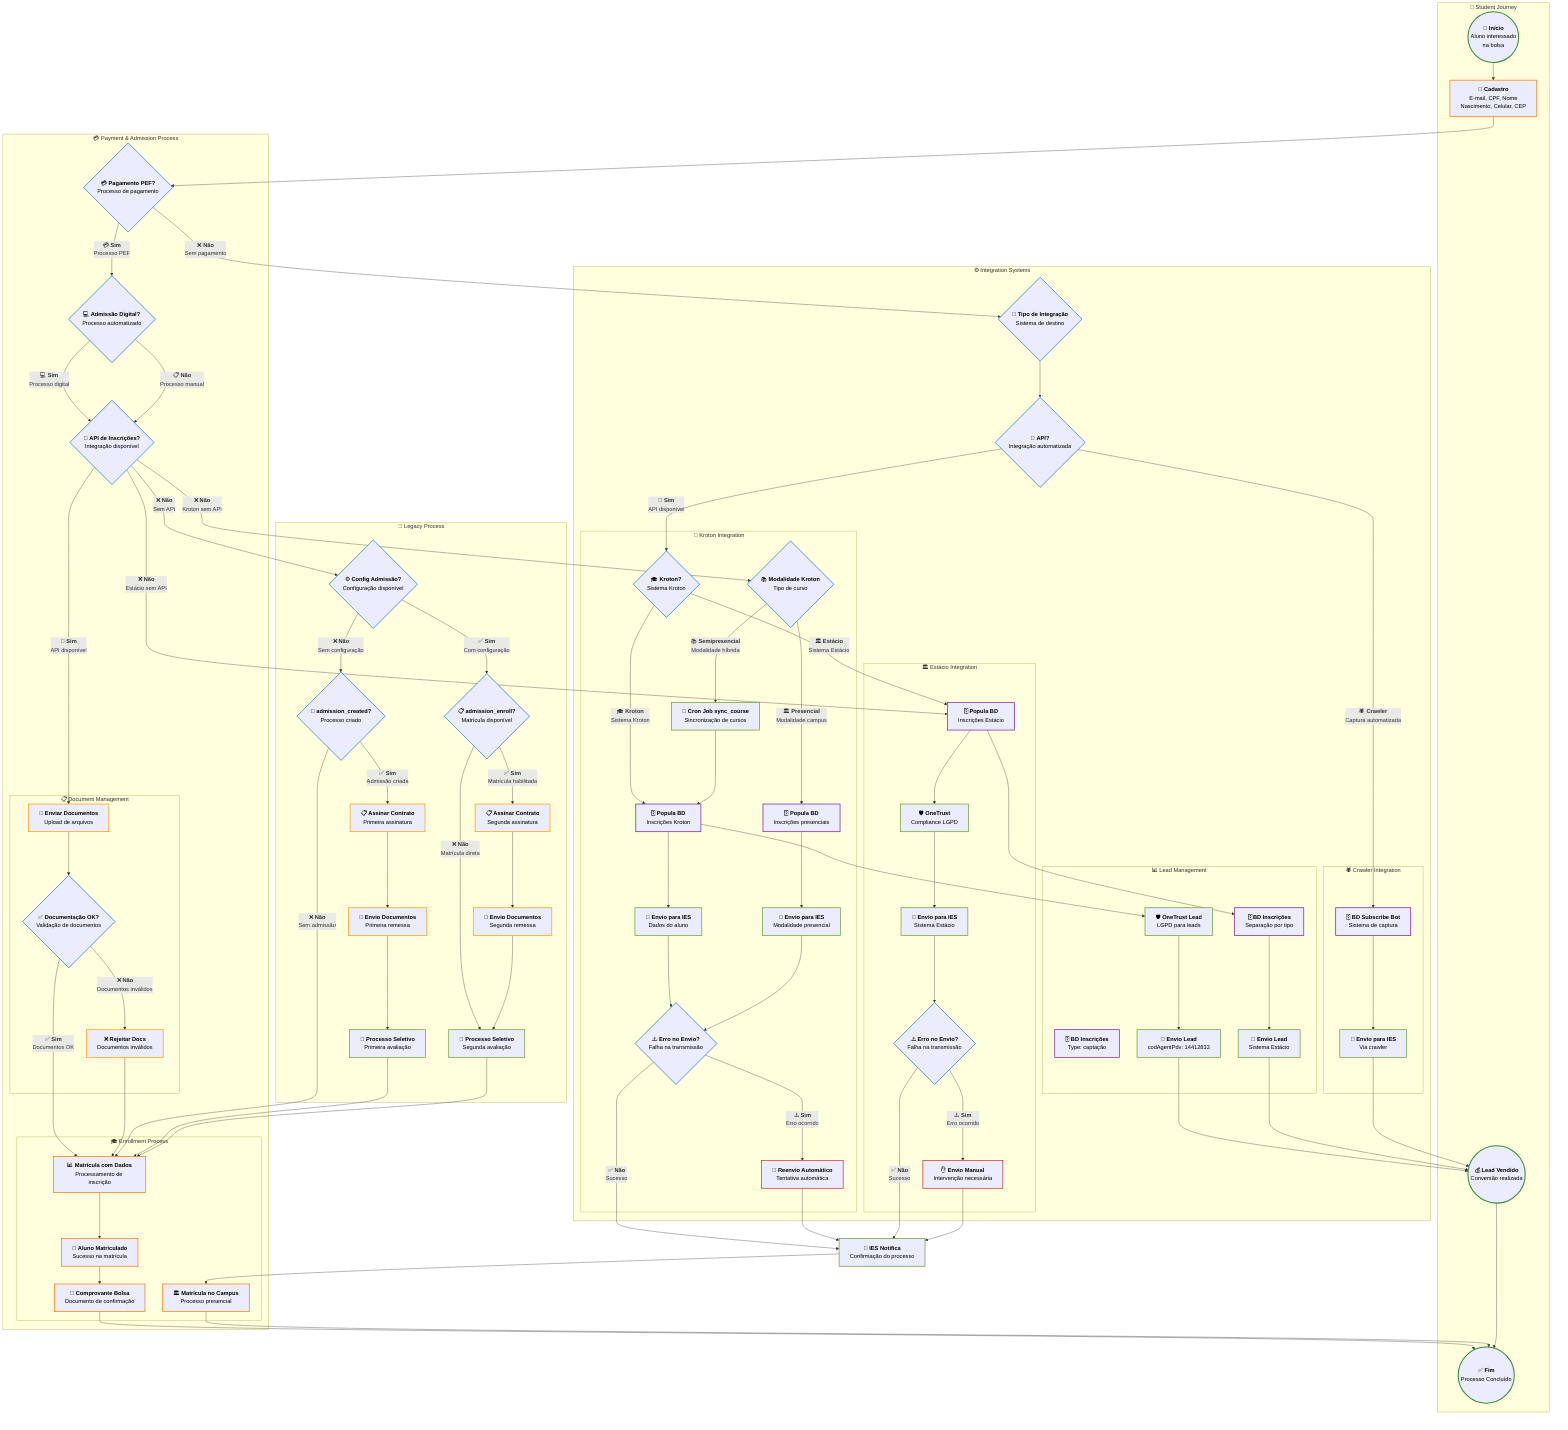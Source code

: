 flowchart TD
    %% Enhanced Enrollment Flow with Pastel Colors, Emoticons & Subgraphs
    
    subgraph SG1 ["🎯 Student Journey"]
        INICIO(("`🚀 **Início**
        Aluno interessado
        na bolsa`"))
        CADASTRO["`📝 **Cadastro**
        E-mail, CPF, Nome
        Nascimento, Celular, CEP`"]
        FIM(("`✅ **Fim**
        Processo Concluído`"))
        LEAD_SOLD(("`💰 **Lead Vendido**
        Conversão realizada`"))
    end
    
    subgraph SG2 ["💳 Payment & Admission Process"]
        PAYMENT_CHECK{"`💳 **Pagamento PEF?**
        Processo de pagamento`"}
        DIGITAL_ADMISSION{"`💻 **Admissão Digital?**
        Processo automatizado`"}
        API_CHECK{"`🔌 **API de Inscrições?**
        Integração disponível`"}
        
        subgraph SG3 ["📋 Document Management"]
            SEND_DOCS["`📄 **Enviar Documentos**
            Upload de arquivos`"]
            DOC_CHECK{"`✅ **Documentação OK?**
            Validação de documentos`"}
            REJECT_DOCS["`❌ **Rejeitar Docs**
            Documentos inválidos`"]
        end
        
        subgraph SG4 ["🎓 Enrollment Process"]
            ENROLL_DATA["`📊 **Matrícula com Dados**
            Processamento de inscrição`"]
            STUDENT_ENROLLED["`🎉 **Aluno Matriculado**
            Sucesso na matrícula`"]
            VOUCHER["`🎫 **Comprovante Bolsa**
            Documento de confirmação`"]
            CAMPUS_ENROLL["`🏛️ **Matrícula no Campus**
            Processo presencial`"]
        end
    end
    
    subgraph SG5 ["⚙️ Integration Systems"]
        INTEGRATION_TYPE{"`🔧 **Tipo de Integração**
        Sistema de destino`"}
        API_INTEGRATION{"`🔌 **API?**
        Integração automatizada`"}
        
        subgraph SG6 ["🔄 Kroton Integration"]
            KROTON_CHECK{"`🎓 **Kroton?**
            Sistema Kroton`"}
            KROTON_MODE{"`📚 **Modalidade Kroton**
            Tipo de curso`"}
            
            SYNC_COURSE["`🔄 **Cron Job sync_course**
            Sincronização de cursos`"]
            KROTON_BD_1["`🗄️ **Popula BD**
            Inscrições Kroton`"]
            KROTON_SEND_1["`📡 **Envio para IES**
            Dados do aluno`"]
            KROTON_ERROR_1{"`⚠️ **Erro no Envio?**
            Falha na transmissão`"}
            KROTON_RETRY["`🔄 **Reenvio Automático**
            Tentativa automática`"]
            
            KROTON_BD_2["`🗄️ **Popula BD**
            Inscrições presenciais`"]
            KROTON_SEND_2["`📡 **Envio para IES**
            Modalidade presencial`"]
        end
        
        subgraph SG7 ["🏛️ Estácio Integration"]
            ESTACIO_BD["`🗄️ **Popula BD**
            Inscrições Estácio`"]
            ONETRUST["`🛡️ **OneTrust**
            Compliance LGPD`"]
            ESTACIO_SEND["`📡 **Envio para IES**
            Sistema Estácio`"]
            ESTACIO_ERROR{"`⚠️ **Erro no Envio?**
            Falha na transmissão`"}
            MANUAL_SEND["`✋ **Envio Manual**
            Intervenção necessária`"]
        end
        
        subgraph SG8 ["🕷️ Crawler Integration"]
            CRAWLER_BD["`🗄️ **BD Subscribe Bot**
            Sistema de captura`"]
            CRAWLER_SEND["`📡 **Envio para IES**
            Via crawler`"]
        end
        
        subgraph SG9 ["📊 Lead Management"]
            LEAD_BD_KROTON["`🗄️ **BD Inscrições**
            Type: captação`"]
            LEAD_ONETRUST["`🛡️ **OneTrust Lead**
            LGPD para leads`"]
            LEAD_SEND_KROTON["`📡 **Envio Lead**
            codAgentPdv: 14412833`"]
            
            LEAD_BD_ESTACIO["`🗄️ **BD Inscrições**
            Separação por tipo`"]
            LEAD_SEND_ESTACIO["`📡 **Envio Lead**
            Sistema Estácio`"]
        end
    end
    
    subgraph SG10 ["🔧 Legacy Process"]
        CONFIG_CHECK{"`⚙️ **Config Admissão?**
        Configuração disponível`"}
        ADMISSION_CHECK{"`🎯 **admission_created?**
        Processo criado`"}
        ENROLL_CHECK{"`📋 **admission_enroll?**
        Matrícula disponível`"}
        
        CONTRACT_1["`📋 **Assinar Contrato**
        Primeira assinatura`"]
        SEND_DOCS_1["`📄 **Envio Documentos**
        Primeira remessa`"]
        SELECTIVE_1["`🎯 **Processo Seletivo**
        Primeira avaliação`"]
        
        CONTRACT_2["`📋 **Assinar Contrato**
        Segunda assinatura`"]
        SEND_DOCS_2["`📄 **Envio Documentos**
        Segunda remessa`"]
        SELECTIVE_2["`🎯 **Processo Seletivo**
        Segunda avaliação`"]
    end
    
    %% Main Flow
    INICIO --> CADASTRO
    CADASTRO --> PAYMENT_CHECK
    
    %% Payment Flow
    PAYMENT_CHECK -->|"`💳 **Sim**
    Processo PEF`"| DIGITAL_ADMISSION
    PAYMENT_CHECK -->|"`❌ **Não**
    Sem pagamento`"| INTEGRATION_TYPE
    
    %% Digital Admission Flow
    DIGITAL_ADMISSION -->|"`💻 **Sim**
    Processo digital`"| API_CHECK
    DIGITAL_ADMISSION -->|"`📋 **Não**
    Processo manual`"| API_CHECK
    
    API_CHECK -->|"`🔌 **Sim**
    API disponível`"| SEND_DOCS
    API_CHECK -->|"`❌ **Não**
    Sem API`"| CONFIG_CHECK
    
    %% Document Management Flow
    SEND_DOCS --> DOC_CHECK
    DOC_CHECK -->|"`✅ **Sim**
    Documentos OK`"| ENROLL_DATA
    DOC_CHECK -->|"`❌ **Não**
    Documentos inválidos`"| REJECT_DOCS
    REJECT_DOCS --> ENROLL_DATA
    
    %% Enrollment Flow
    ENROLL_DATA --> STUDENT_ENROLLED
    STUDENT_ENROLLED --> VOUCHER
    VOUCHER --> FIM
    
    %% Legacy Configuration Flow
    CONFIG_CHECK -->|"`❌ **Não**
    Sem configuração`"| ADMISSION_CHECK
    CONFIG_CHECK -->|"`✅ **Sim**
    Com configuração`"| ENROLL_CHECK
    
    ADMISSION_CHECK -->|"`✅ **Sim**
    Admissão criada`"| CONTRACT_1
    ADMISSION_CHECK -->|"`❌ **Não**
    Sem admissão`"| ENROLL_DATA
    
    CONTRACT_1 --> SEND_DOCS_1
    SEND_DOCS_1 --> SELECTIVE_1
    SELECTIVE_1 --> ENROLL_DATA
    
    ENROLL_CHECK -->|"`✅ **Sim**
    Matrícula habilitada`"| CONTRACT_2
    ENROLL_CHECK -->|"`❌ **Não**
    Matrícula direta`"| SELECTIVE_2
    
    CONTRACT_2 --> SEND_DOCS_2
    SEND_DOCS_2 --> SELECTIVE_2
    SELECTIVE_2 --> ENROLL_DATA
    
    %% Integration Flow
    INTEGRATION_TYPE --> API_INTEGRATION
    API_INTEGRATION -->|"`🔌 **Sim**
    API disponível`"| KROTON_CHECK
    API_INTEGRATION -->|"`🕷️ **Crawler**
    Captura automatizada`"| CRAWLER_BD
    
    %% Kroton Integration Flow
    KROTON_CHECK -->|"`🎓 **Kroton**
    Sistema Kroton`"| KROTON_BD_1
    KROTON_CHECK -->|"`🏛️ **Estácio**
    Sistema Estácio`"| ESTACIO_BD
    
    KROTON_BD_1 --> LEAD_ONETRUST
    LEAD_ONETRUST --> LEAD_SEND_KROTON
    LEAD_SEND_KROTON --> LEAD_SOLD
    
    ESTACIO_BD --> LEAD_BD_ESTACIO
    LEAD_BD_ESTACIO --> LEAD_SEND_ESTACIO
    LEAD_SEND_ESTACIO --> LEAD_SOLD
    
    %% Crawler Flow
    CRAWLER_BD --> CRAWLER_SEND
    CRAWLER_SEND --> LEAD_SOLD
    
    %% Legacy Kroton Flow for non-API
    API_CHECK -->|"`❌ **Não**
    Kroton sem API`"| KROTON_MODE
    KROTON_MODE -->|"`📚 **Semipresencial**
    Modalidade híbrida`"| SYNC_COURSE
    KROTON_MODE -->|"`🏛️ **Presencial**
    Modalidade campus`"| KROTON_BD_2
    
    SYNC_COURSE --> KROTON_BD_1
    KROTON_BD_1 --> KROTON_SEND_1
    KROTON_SEND_1 --> KROTON_ERROR_1
    KROTON_ERROR_1 -->|"`✅ **Não**
    Sucesso`"| IES_NOTIFICATION
    KROTON_ERROR_1 -->|"`⚠️ **Sim**
    Erro ocorrido`"| KROTON_RETRY
    KROTON_RETRY --> IES_NOTIFICATION
    
    KROTON_BD_2 --> KROTON_SEND_2
    KROTON_SEND_2 --> KROTON_ERROR_1
    
    %% Estácio Flow for non-API
    API_CHECK -->|"`❌ **Não**
    Estácio sem API`"| ESTACIO_BD
    ESTACIO_BD --> ONETRUST
    ONETRUST --> ESTACIO_SEND
    ESTACIO_SEND --> ESTACIO_ERROR
    ESTACIO_ERROR -->|"`✅ **Não**
    Sucesso`"| IES_NOTIFICATION
    ESTACIO_ERROR -->|"`⚠️ **Sim**
    Erro ocorrido`"| MANUAL_SEND
    MANUAL_SEND --> IES_NOTIFICATION
    
    %% Final notification
    IES_NOTIFICATION["`📢 **IES Notifica**
    Confirmação do processo`"]
    IES_NOTIFICATION --> CAMPUS_ENROLL
    CAMPUS_ENROLL --> FIM
    
    %% Final Lead Flow
    LEAD_SOLD --> FIM
    
    %% Styling with borders only - no background fills
    classDef startEndNodes stroke:#388E3C,stroke-width:3px,color:#000
    classDef processNodes stroke:#F57C00,stroke-width:2px,color:#000
    classDef decisionNodes stroke:#1976D2,stroke-width:2px,color:#000
    classDef integrationNodes stroke:#7B1FA2,stroke-width:2px,color:#000
    classDef documentNodes stroke:#FFA000,stroke-width:2px,color:#000
    classDef errorNodes stroke:#D32F2F,stroke-width:2px,color:#000
    classDef systemNodes stroke:#689F38,stroke-width:2px,color:#000
    
    class INICIO,FIM,LEAD_SOLD startEndNodes
    class CADASTRO,ENROLL_DATA,STUDENT_ENROLLED,VOUCHER,CAMPUS_ENROLL processNodes
    class PAYMENT_CHECK,DIGITAL_ADMISSION,API_CHECK,DOC_CHECK,CONFIG_CHECK,ADMISSION_CHECK,ENROLL_CHECK,INTEGRATION_TYPE,API_INTEGRATION,KROTON_CHECK,KROTON_MODE,KROTON_ERROR_1,ESTACIO_ERROR decisionNodes
    class KROTON_BD_1,KROTON_BD_2,ESTACIO_BD,CRAWLER_BD,LEAD_BD_KROTON,LEAD_BD_ESTACIO integrationNodes
    class SEND_DOCS,REJECT_DOCS,CONTRACT_1,SEND_DOCS_1,CONTRACT_2,SEND_DOCS_2 documentNodes
    class KROTON_RETRY,MANUAL_SEND errorNodes
    class SYNC_COURSE,KROTON_SEND_1,KROTON_SEND_2,ONETRUST,ESTACIO_SEND,CRAWLER_SEND,LEAD_ONETRUST,LEAD_SEND_KROTON,LEAD_SEND_ESTACIO,IES_NOTIFICATION,SELECTIVE_1,SELECTIVE_2 systemNodes